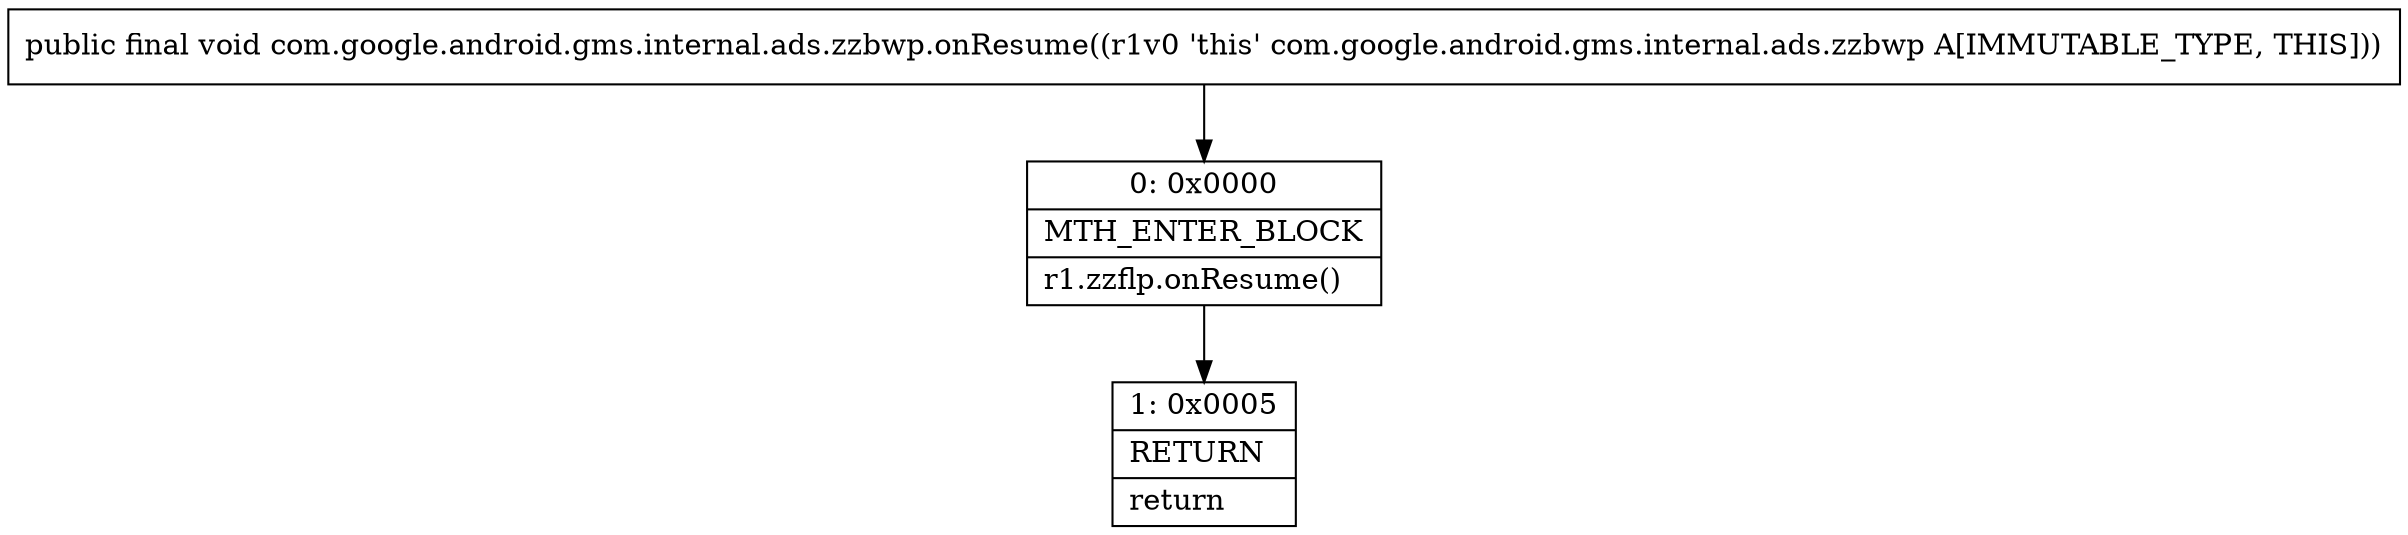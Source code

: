 digraph "CFG forcom.google.android.gms.internal.ads.zzbwp.onResume()V" {
Node_0 [shape=record,label="{0\:\ 0x0000|MTH_ENTER_BLOCK\l|r1.zzflp.onResume()\l}"];
Node_1 [shape=record,label="{1\:\ 0x0005|RETURN\l|return\l}"];
MethodNode[shape=record,label="{public final void com.google.android.gms.internal.ads.zzbwp.onResume((r1v0 'this' com.google.android.gms.internal.ads.zzbwp A[IMMUTABLE_TYPE, THIS])) }"];
MethodNode -> Node_0;
Node_0 -> Node_1;
}

